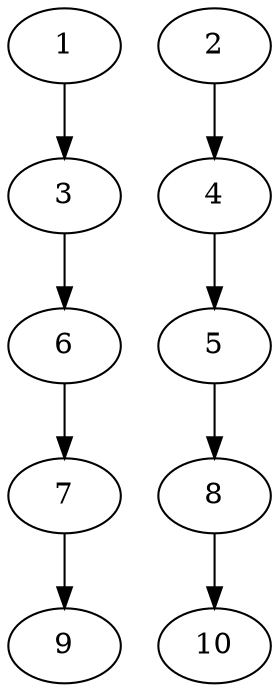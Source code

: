 // DAG (tier=1-easy, mode=data, n=10, ccr=0.303, fat=0.481, density=0.354, regular=0.711, jump=0.085, mindata=1048576, maxdata=8388608)
// DAG automatically generated by daggen at Sun Aug 24 16:33:33 2025
// /home/ermia/Project/Environments/daggen/bin/daggen --dot --ccr 0.303 --fat 0.481 --regular 0.711 --density 0.354 --jump 0.085 --mindata 1048576 --maxdata 8388608 -n 10 
digraph G {
  1 [size="449550861379970269184", alpha="0.18", expect_size="224775430689985134592"]
  1 -> 3 [size ="469471475007488"]
  2 [size="82037475102913504", alpha="0.05", expect_size="41018737551456752"]
  2 -> 4 [size ="172065793507328"]
  3 [size="12157013300368484", alpha="0.12", expect_size="6078506650184242"]
  3 -> 6 [size ="274078103502848"]
  4 [size="3804141848520478", alpha="0.13", expect_size="1902070924260239"]
  4 -> 5 [size ="235813870764032"]
  5 [size="254894637139945888", alpha="0.14", expect_size="127447318569972944"]
  5 -> 8 [size ="209966933737472"]
  6 [size="271179740559037169664", alpha="0.15", expect_size="135589870279518584832"]
  6 -> 7 [size ="335167176572928"]
  7 [size="783705402853127168", alpha="0.05", expect_size="391852701426563584"]
  7 -> 9 [size ="481470665719808"]
  8 [size="449052593956289792", alpha="0.14", expect_size="224526296978144896"]
  8 -> 10 [size ="364190753619968"]
  9 [size="1833655054866840", alpha="0.12", expect_size="916827527433420"]
  10 [size="6771797815447859", alpha="0.11", expect_size="3385898907723929"]
}